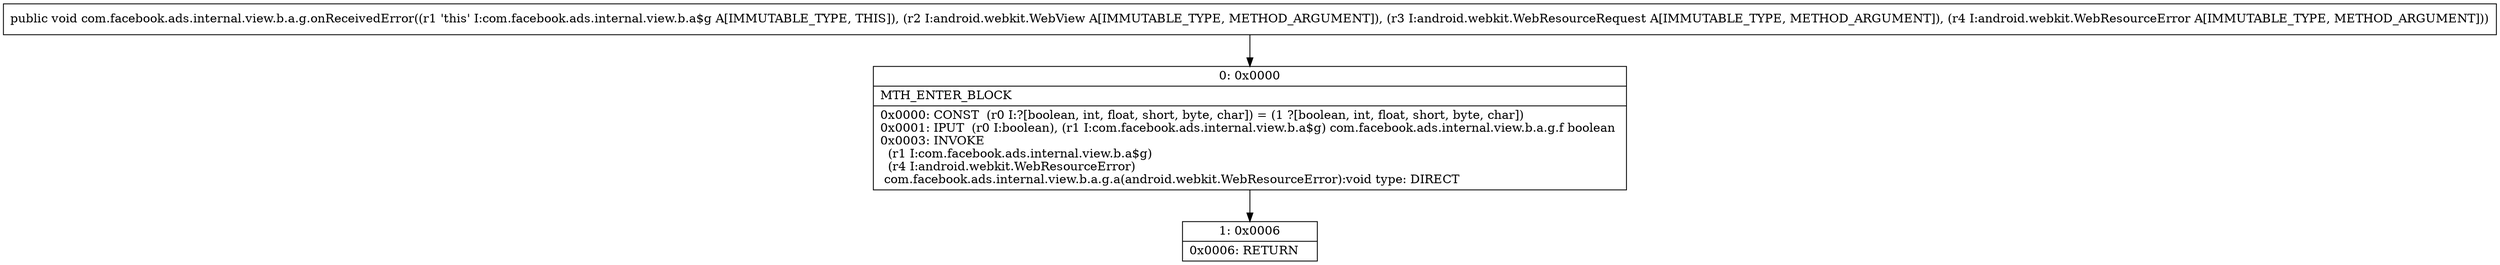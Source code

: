 digraph "CFG forcom.facebook.ads.internal.view.b.a.g.onReceivedError(Landroid\/webkit\/WebView;Landroid\/webkit\/WebResourceRequest;Landroid\/webkit\/WebResourceError;)V" {
Node_0 [shape=record,label="{0\:\ 0x0000|MTH_ENTER_BLOCK\l|0x0000: CONST  (r0 I:?[boolean, int, float, short, byte, char]) = (1 ?[boolean, int, float, short, byte, char]) \l0x0001: IPUT  (r0 I:boolean), (r1 I:com.facebook.ads.internal.view.b.a$g) com.facebook.ads.internal.view.b.a.g.f boolean \l0x0003: INVOKE  \l  (r1 I:com.facebook.ads.internal.view.b.a$g)\l  (r4 I:android.webkit.WebResourceError)\l com.facebook.ads.internal.view.b.a.g.a(android.webkit.WebResourceError):void type: DIRECT \l}"];
Node_1 [shape=record,label="{1\:\ 0x0006|0x0006: RETURN   \l}"];
MethodNode[shape=record,label="{public void com.facebook.ads.internal.view.b.a.g.onReceivedError((r1 'this' I:com.facebook.ads.internal.view.b.a$g A[IMMUTABLE_TYPE, THIS]), (r2 I:android.webkit.WebView A[IMMUTABLE_TYPE, METHOD_ARGUMENT]), (r3 I:android.webkit.WebResourceRequest A[IMMUTABLE_TYPE, METHOD_ARGUMENT]), (r4 I:android.webkit.WebResourceError A[IMMUTABLE_TYPE, METHOD_ARGUMENT])) }"];
MethodNode -> Node_0;
Node_0 -> Node_1;
}

